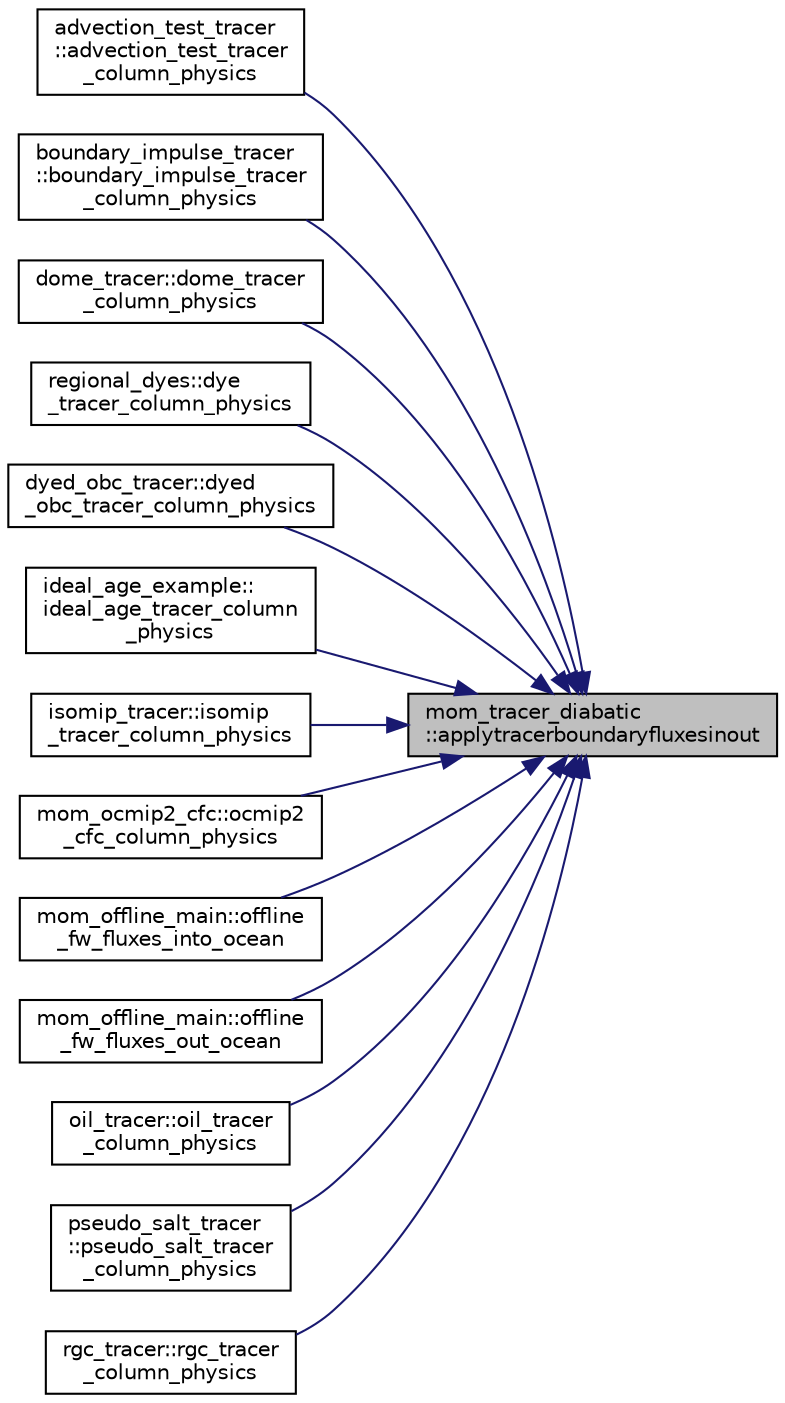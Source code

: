 digraph "mom_tracer_diabatic::applytracerboundaryfluxesinout"
{
 // INTERACTIVE_SVG=YES
 // LATEX_PDF_SIZE
  edge [fontname="Helvetica",fontsize="10",labelfontname="Helvetica",labelfontsize="10"];
  node [fontname="Helvetica",fontsize="10",shape=record];
  rankdir="RL";
  Node1 [label="mom_tracer_diabatic\l::applytracerboundaryfluxesinout",height=0.2,width=0.4,color="black", fillcolor="grey75", style="filled", fontcolor="black",tooltip="This routine is modeled after applyBoundaryFluxesInOut in MOM_diabatic_aux.F90 NOTE: Please note that..."];
  Node1 -> Node2 [dir="back",color="midnightblue",fontsize="10",style="solid",fontname="Helvetica"];
  Node2 [label="advection_test_tracer\l::advection_test_tracer\l_column_physics",height=0.2,width=0.4,color="black", fillcolor="white", style="filled",URL="$namespaceadvection__test__tracer.html#a475d1016ef9ccf0151bc3b40ccd89931",tooltip="Applies diapycnal diffusion and any other column tracer physics or chemistry to the tracers from this..."];
  Node1 -> Node3 [dir="back",color="midnightblue",fontsize="10",style="solid",fontname="Helvetica"];
  Node3 [label="boundary_impulse_tracer\l::boundary_impulse_tracer\l_column_physics",height=0.2,width=0.4,color="black", fillcolor="white", style="filled",URL="$namespaceboundary__impulse__tracer.html#ae5c5e088ee2daf72dfec738fb0d6e1a6",tooltip="Apply source or sink at boundary and do vertical diffusion."];
  Node1 -> Node4 [dir="back",color="midnightblue",fontsize="10",style="solid",fontname="Helvetica"];
  Node4 [label="dome_tracer::dome_tracer\l_column_physics",height=0.2,width=0.4,color="black", fillcolor="white", style="filled",URL="$namespacedome__tracer.html#afcf9c716f103f76a5013ebdf53571920",tooltip="This subroutine applies diapycnal diffusion and any other column tracer physics or chemistry to the t..."];
  Node1 -> Node5 [dir="back",color="midnightblue",fontsize="10",style="solid",fontname="Helvetica"];
  Node5 [label="regional_dyes::dye\l_tracer_column_physics",height=0.2,width=0.4,color="black", fillcolor="white", style="filled",URL="$namespaceregional__dyes.html#ae9a84fcf1505f825e711c1fc9bc86c70",tooltip="This subroutine applies diapycnal diffusion and any other column tracer physics or chemistry to the t..."];
  Node1 -> Node6 [dir="back",color="midnightblue",fontsize="10",style="solid",fontname="Helvetica"];
  Node6 [label="dyed_obc_tracer::dyed\l_obc_tracer_column_physics",height=0.2,width=0.4,color="black", fillcolor="white", style="filled",URL="$namespacedyed__obc__tracer.html#a7c9e4c1789bdcebd4f0fa1380eb6df3e",tooltip="This subroutine applies diapycnal diffusion and any other column tracer physics or chemistry to the t..."];
  Node1 -> Node7 [dir="back",color="midnightblue",fontsize="10",style="solid",fontname="Helvetica"];
  Node7 [label="ideal_age_example::\lideal_age_tracer_column\l_physics",height=0.2,width=0.4,color="black", fillcolor="white", style="filled",URL="$namespaceideal__age__example.html#a6c2fb023e159a153d56220585b57ceb5",tooltip="Applies diapycnal diffusion, aging and regeneration at the surface to the ideal age tracers."];
  Node1 -> Node8 [dir="back",color="midnightblue",fontsize="10",style="solid",fontname="Helvetica"];
  Node8 [label="isomip_tracer::isomip\l_tracer_column_physics",height=0.2,width=0.4,color="black", fillcolor="white", style="filled",URL="$namespaceisomip__tracer.html#a7f06ffe89c033074c6b9bd7f375f6dd5",tooltip="This subroutine applies diapycnal diffusion, including the surface boundary conditions and any other ..."];
  Node1 -> Node9 [dir="back",color="midnightblue",fontsize="10",style="solid",fontname="Helvetica"];
  Node9 [label="mom_ocmip2_cfc::ocmip2\l_cfc_column_physics",height=0.2,width=0.4,color="black", fillcolor="white", style="filled",URL="$namespacemom__ocmip2__cfc.html#aebc84df12994a1f74d181ab54e380878",tooltip="This subroutine applies diapycnal diffusion, souces and sinks and any other column tracer physics or ..."];
  Node1 -> Node10 [dir="back",color="midnightblue",fontsize="10",style="solid",fontname="Helvetica"];
  Node10 [label="mom_offline_main::offline\l_fw_fluxes_into_ocean",height=0.2,width=0.4,color="black", fillcolor="white", style="filled",URL="$namespacemom__offline__main.html#a04d329761570d6d9fbc38589bea929cc",tooltip="Apply positive freshwater fluxes (into the ocean) and update netMassOut with only the negative (out o..."];
  Node1 -> Node11 [dir="back",color="midnightblue",fontsize="10",style="solid",fontname="Helvetica"];
  Node11 [label="mom_offline_main::offline\l_fw_fluxes_out_ocean",height=0.2,width=0.4,color="black", fillcolor="white", style="filled",URL="$namespacemom__offline__main.html#ad96c09ff7c8f34d9602fd111ec492cfe",tooltip="Apply negative freshwater fluxes (out of the ocean)"];
  Node1 -> Node12 [dir="back",color="midnightblue",fontsize="10",style="solid",fontname="Helvetica"];
  Node12 [label="oil_tracer::oil_tracer\l_column_physics",height=0.2,width=0.4,color="black", fillcolor="white", style="filled",URL="$namespaceoil__tracer.html#a2e5cd83c5d5a92a7774d7e6bda53c646",tooltip="Apply sources, sinks, diapycnal mixing and rising motions to the oil tracers."];
  Node1 -> Node13 [dir="back",color="midnightblue",fontsize="10",style="solid",fontname="Helvetica"];
  Node13 [label="pseudo_salt_tracer\l::pseudo_salt_tracer\l_column_physics",height=0.2,width=0.4,color="black", fillcolor="white", style="filled",URL="$namespacepseudo__salt__tracer.html#a7c534dce5f33ab195485552f63cff657",tooltip="Apply sources, sinks and diapycnal diffusion to the tracers in this package."];
  Node1 -> Node14 [dir="back",color="midnightblue",fontsize="10",style="solid",fontname="Helvetica"];
  Node14 [label="rgc_tracer::rgc_tracer\l_column_physics",height=0.2,width=0.4,color="black", fillcolor="white", style="filled",URL="$namespacergc__tracer.html#ad4ef1aeae0c30402bc2e4d0a2ec248c2",tooltip="This subroutine applies diapycnal diffusion and any other column tracer physics or chemistry to the t..."];
}
